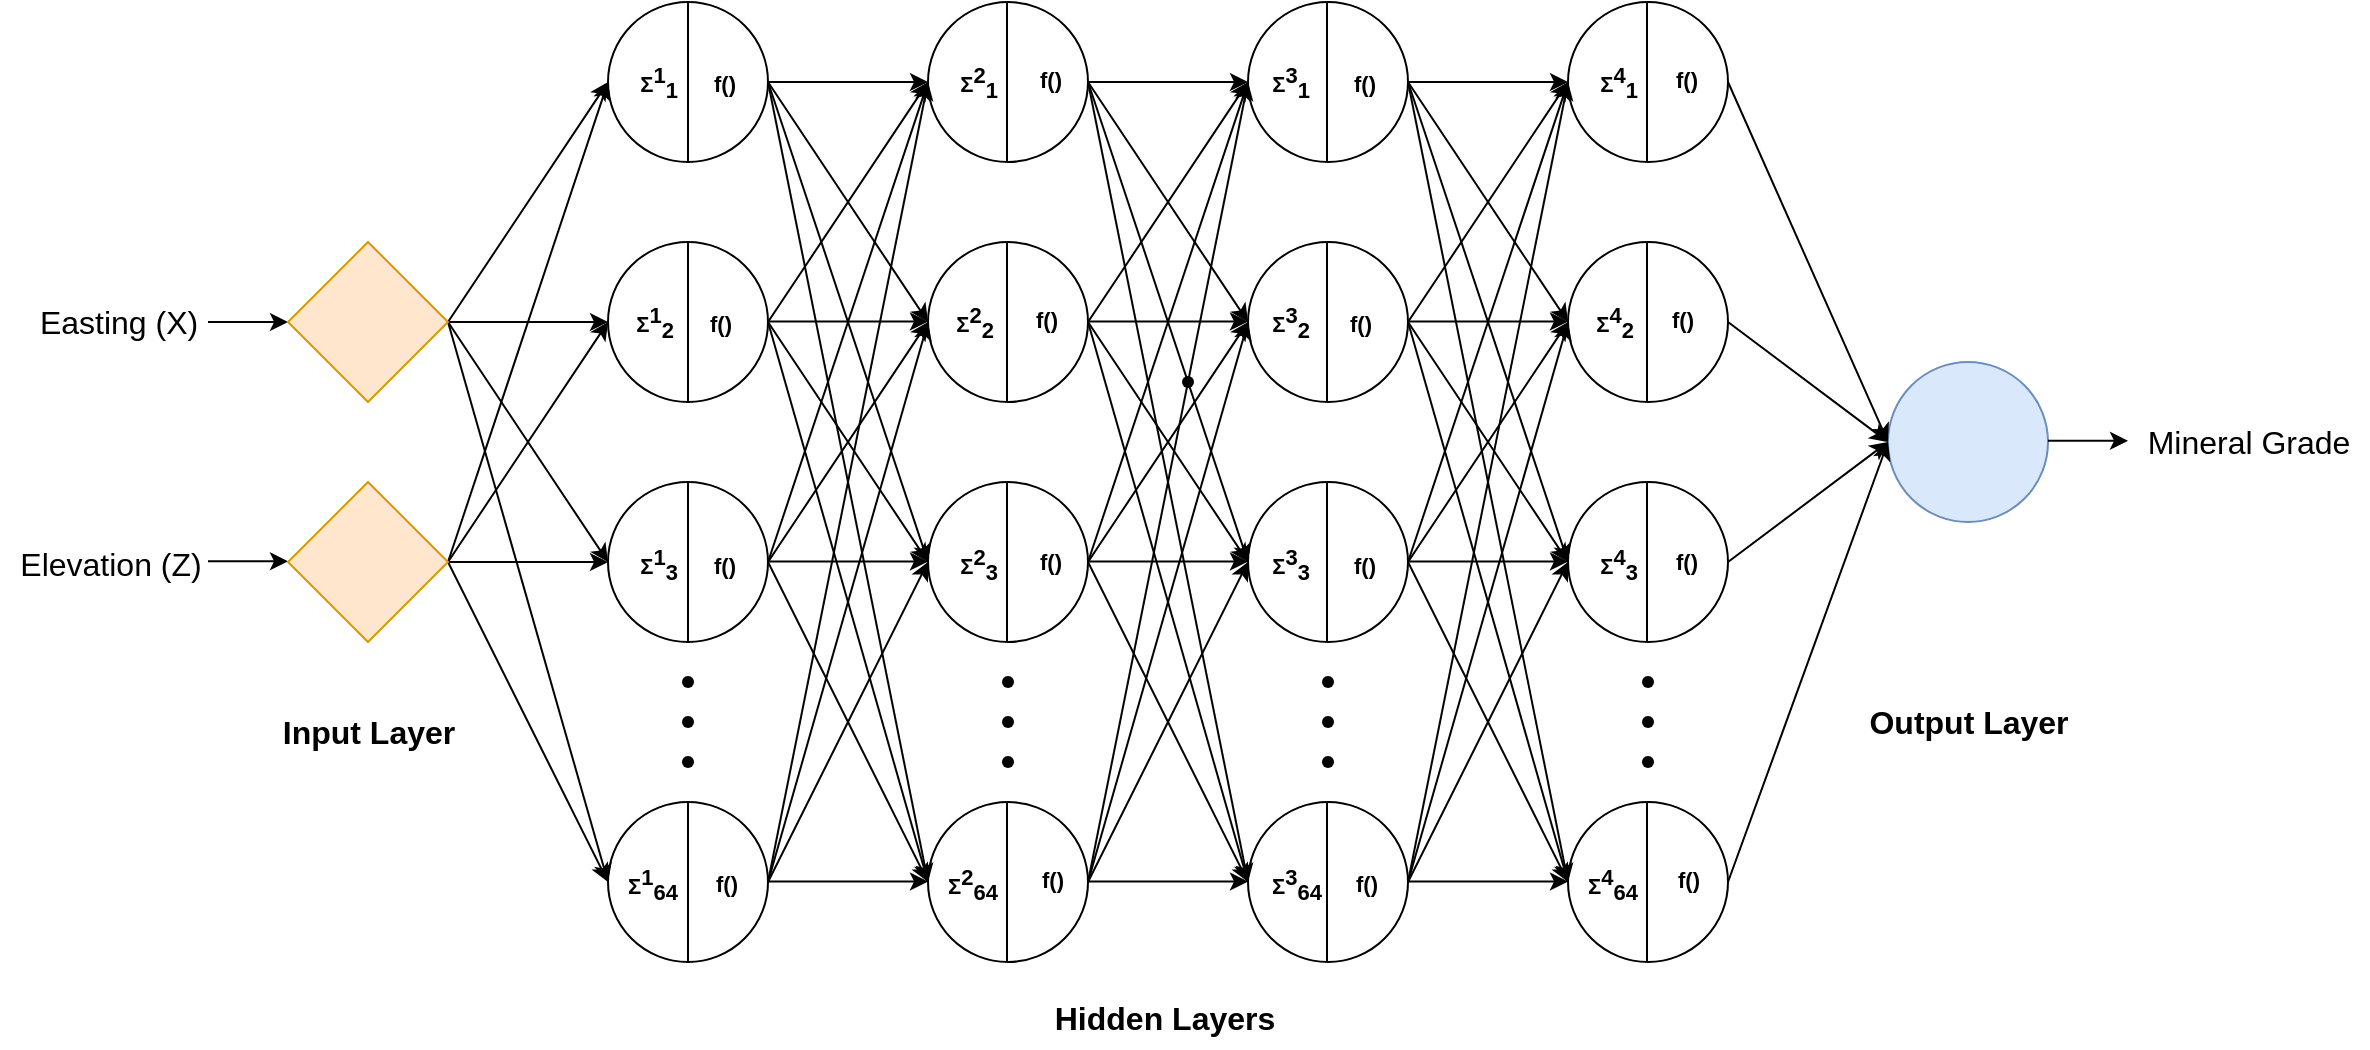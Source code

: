 <mxfile version="21.6.2" type="github">
  <diagram name="Página-1" id="CkdQ_40eLKM1FDib4vKP">
    <mxGraphModel dx="1662" dy="573" grid="0" gridSize="10" guides="1" tooltips="1" connect="1" arrows="1" fold="1" page="0" pageScale="1" pageWidth="827" pageHeight="1169" background="none" math="0" shadow="0">
      <root>
        <mxCell id="0" />
        <mxCell id="1" parent="0" />
        <mxCell id="4qIM2cVefQbF1bmY9J0a-3" value="" style="ellipse;whiteSpace=wrap;html=1;aspect=fixed;" parent="1" vertex="1">
          <mxGeometry x="280" y="120" width="80" height="80" as="geometry" />
        </mxCell>
        <mxCell id="4qIM2cVefQbF1bmY9J0a-4" value="" style="ellipse;whiteSpace=wrap;html=1;aspect=fixed;" parent="1" vertex="1">
          <mxGeometry x="280" width="80" height="80" as="geometry" />
        </mxCell>
        <mxCell id="4qIM2cVefQbF1bmY9J0a-5" value="" style="ellipse;whiteSpace=wrap;html=1;aspect=fixed;" parent="1" vertex="1">
          <mxGeometry x="280" y="240" width="80" height="80" as="geometry" />
        </mxCell>
        <mxCell id="4qIM2cVefQbF1bmY9J0a-6" value="" style="ellipse;whiteSpace=wrap;html=1;aspect=fixed;" parent="1" vertex="1">
          <mxGeometry x="280" y="400" width="80" height="80" as="geometry" />
        </mxCell>
        <mxCell id="4qIM2cVefQbF1bmY9J0a-7" value="" style="ellipse;whiteSpace=wrap;html=1;aspect=fixed;" parent="1" vertex="1">
          <mxGeometry x="440" y="120" width="80" height="80" as="geometry" />
        </mxCell>
        <mxCell id="4qIM2cVefQbF1bmY9J0a-8" value="" style="ellipse;whiteSpace=wrap;html=1;aspect=fixed;" parent="1" vertex="1">
          <mxGeometry x="440" width="80" height="80" as="geometry" />
        </mxCell>
        <mxCell id="4qIM2cVefQbF1bmY9J0a-9" value="" style="ellipse;whiteSpace=wrap;html=1;aspect=fixed;" parent="1" vertex="1">
          <mxGeometry x="440" y="240" width="80" height="80" as="geometry" />
        </mxCell>
        <mxCell id="4qIM2cVefQbF1bmY9J0a-10" value="" style="ellipse;whiteSpace=wrap;html=1;aspect=fixed;" parent="1" vertex="1">
          <mxGeometry x="440" y="400" width="80" height="80" as="geometry" />
        </mxCell>
        <mxCell id="4qIM2cVefQbF1bmY9J0a-19" value="" style="ellipse;whiteSpace=wrap;html=1;aspect=fixed;fillColor=#dae8fc;strokeColor=#6c8ebf;" parent="1" vertex="1">
          <mxGeometry x="920" y="180" width="80" height="80" as="geometry" />
        </mxCell>
        <mxCell id="4qIM2cVefQbF1bmY9J0a-20" value="" style="endArrow=classic;html=1;rounded=0;exitX=1;exitY=0.5;exitDx=0;exitDy=0;entryX=0;entryY=0.5;entryDx=0;entryDy=0;" parent="1" target="4qIM2cVefQbF1bmY9J0a-4" edge="1">
          <mxGeometry width="50" height="50" relative="1" as="geometry">
            <mxPoint x="200.0" y="160" as="sourcePoint" />
            <mxPoint x="440" y="170" as="targetPoint" />
          </mxGeometry>
        </mxCell>
        <mxCell id="4qIM2cVefQbF1bmY9J0a-21" value="" style="endArrow=classic;html=1;rounded=0;entryX=0;entryY=0.5;entryDx=0;entryDy=0;" parent="1" target="4qIM2cVefQbF1bmY9J0a-6" edge="1">
          <mxGeometry width="50" height="50" relative="1" as="geometry">
            <mxPoint x="200" y="160" as="sourcePoint" />
            <mxPoint x="290" y="50" as="targetPoint" />
          </mxGeometry>
        </mxCell>
        <mxCell id="4qIM2cVefQbF1bmY9J0a-22" value="" style="endArrow=classic;html=1;rounded=0;exitX=1;exitY=0.5;exitDx=0;exitDy=0;entryX=0;entryY=0.5;entryDx=0;entryDy=0;" parent="1" target="4qIM2cVefQbF1bmY9J0a-5" edge="1">
          <mxGeometry width="50" height="50" relative="1" as="geometry">
            <mxPoint x="200.0" y="160" as="sourcePoint" />
            <mxPoint x="300" y="60" as="targetPoint" />
          </mxGeometry>
        </mxCell>
        <mxCell id="4qIM2cVefQbF1bmY9J0a-23" value="" style="endArrow=classic;html=1;rounded=0;exitX=1;exitY=0.5;exitDx=0;exitDy=0;entryX=0;entryY=0.5;entryDx=0;entryDy=0;" parent="1" target="4qIM2cVefQbF1bmY9J0a-3" edge="1">
          <mxGeometry width="50" height="50" relative="1" as="geometry">
            <mxPoint x="200.0" y="160" as="sourcePoint" />
            <mxPoint x="310" y="70" as="targetPoint" />
          </mxGeometry>
        </mxCell>
        <mxCell id="4qIM2cVefQbF1bmY9J0a-24" value="" style="endArrow=classic;html=1;rounded=0;exitX=1;exitY=0.5;exitDx=0;exitDy=0;entryX=0;entryY=0.5;entryDx=0;entryDy=0;" parent="1" target="4qIM2cVefQbF1bmY9J0a-5" edge="1">
          <mxGeometry width="50" height="50" relative="1" as="geometry">
            <mxPoint x="200.0" y="280" as="sourcePoint" />
            <mxPoint x="290" y="50" as="targetPoint" />
          </mxGeometry>
        </mxCell>
        <mxCell id="4qIM2cVefQbF1bmY9J0a-25" value="" style="endArrow=classic;html=1;rounded=0;exitX=1;exitY=0.5;exitDx=0;exitDy=0;entryX=0;entryY=0.5;entryDx=0;entryDy=0;" parent="1" target="4qIM2cVefQbF1bmY9J0a-6" edge="1">
          <mxGeometry width="50" height="50" relative="1" as="geometry">
            <mxPoint x="200.0" y="280" as="sourcePoint" />
            <mxPoint x="300" y="60" as="targetPoint" />
          </mxGeometry>
        </mxCell>
        <mxCell id="4qIM2cVefQbF1bmY9J0a-26" value="" style="endArrow=classic;html=1;rounded=0;exitX=1;exitY=0.5;exitDx=0;exitDy=0;entryX=0;entryY=0.5;entryDx=0;entryDy=0;" parent="1" target="4qIM2cVefQbF1bmY9J0a-4" edge="1">
          <mxGeometry width="50" height="50" relative="1" as="geometry">
            <mxPoint x="200.0" y="280" as="sourcePoint" />
            <mxPoint x="310" y="70" as="targetPoint" />
          </mxGeometry>
        </mxCell>
        <mxCell id="4qIM2cVefQbF1bmY9J0a-27" value="" style="endArrow=classic;html=1;rounded=0;exitX=1;exitY=0.5;exitDx=0;exitDy=0;entryX=0;entryY=0.5;entryDx=0;entryDy=0;" parent="1" target="4qIM2cVefQbF1bmY9J0a-3" edge="1">
          <mxGeometry width="50" height="50" relative="1" as="geometry">
            <mxPoint x="200.0" y="280" as="sourcePoint" />
            <mxPoint x="320" y="80" as="targetPoint" />
          </mxGeometry>
        </mxCell>
        <mxCell id="4qIM2cVefQbF1bmY9J0a-28" value="" style="endArrow=classic;html=1;rounded=0;exitX=1;exitY=0.5;exitDx=0;exitDy=0;entryX=0;entryY=0.5;entryDx=0;entryDy=0;" parent="1" source="4qIM2cVefQbF1bmY9J0a-4" target="4qIM2cVefQbF1bmY9J0a-8" edge="1">
          <mxGeometry width="50" height="50" relative="1" as="geometry">
            <mxPoint x="360" y="160" as="sourcePoint" />
            <mxPoint x="410" y="40" as="targetPoint" />
          </mxGeometry>
        </mxCell>
        <mxCell id="4qIM2cVefQbF1bmY9J0a-31" value="" style="endArrow=classic;html=1;rounded=0;exitX=1;exitY=0.5;exitDx=0;exitDy=0;entryX=0;entryY=0.5;entryDx=0;entryDy=0;" parent="1" edge="1">
          <mxGeometry width="50" height="50" relative="1" as="geometry">
            <mxPoint x="360" y="159.76" as="sourcePoint" />
            <mxPoint x="440" y="159.76" as="targetPoint" />
          </mxGeometry>
        </mxCell>
        <mxCell id="4qIM2cVefQbF1bmY9J0a-37" value="" style="endArrow=classic;html=1;rounded=0;exitX=1;exitY=0.5;exitDx=0;exitDy=0;entryX=0;entryY=0.5;entryDx=0;entryDy=0;" parent="1" edge="1">
          <mxGeometry width="50" height="50" relative="1" as="geometry">
            <mxPoint x="360" y="279.76" as="sourcePoint" />
            <mxPoint x="440" y="279.76" as="targetPoint" />
          </mxGeometry>
        </mxCell>
        <mxCell id="4qIM2cVefQbF1bmY9J0a-40" value="" style="endArrow=classic;html=1;rounded=0;exitX=1;exitY=0.5;exitDx=0;exitDy=0;entryX=0;entryY=0.5;entryDx=0;entryDy=0;" parent="1" edge="1">
          <mxGeometry width="50" height="50" relative="1" as="geometry">
            <mxPoint x="360" y="439.76" as="sourcePoint" />
            <mxPoint x="440" y="439.76" as="targetPoint" />
          </mxGeometry>
        </mxCell>
        <mxCell id="4qIM2cVefQbF1bmY9J0a-44" value="" style="endArrow=classic;html=1;rounded=0;exitX=1;exitY=0.5;exitDx=0;exitDy=0;entryX=0;entryY=0.5;entryDx=0;entryDy=0;" parent="1" source="4qIM2cVefQbF1bmY9J0a-4" target="4qIM2cVefQbF1bmY9J0a-10" edge="1">
          <mxGeometry width="50" height="50" relative="1" as="geometry">
            <mxPoint x="370" y="50" as="sourcePoint" />
            <mxPoint x="450" y="50" as="targetPoint" />
          </mxGeometry>
        </mxCell>
        <mxCell id="4qIM2cVefQbF1bmY9J0a-45" value="" style="endArrow=classic;html=1;rounded=0;entryX=0;entryY=0.5;entryDx=0;entryDy=0;exitX=1;exitY=0.5;exitDx=0;exitDy=0;" parent="1" source="4qIM2cVefQbF1bmY9J0a-4" target="4qIM2cVefQbF1bmY9J0a-9" edge="1">
          <mxGeometry width="50" height="50" relative="1" as="geometry">
            <mxPoint x="380" y="60" as="sourcePoint" />
            <mxPoint x="460" y="60" as="targetPoint" />
          </mxGeometry>
        </mxCell>
        <mxCell id="4qIM2cVefQbF1bmY9J0a-46" value="" style="endArrow=classic;html=1;rounded=0;exitX=1;exitY=0.5;exitDx=0;exitDy=0;entryX=0;entryY=0.5;entryDx=0;entryDy=0;" parent="1" source="4qIM2cVefQbF1bmY9J0a-4" target="4qIM2cVefQbF1bmY9J0a-7" edge="1">
          <mxGeometry width="50" height="50" relative="1" as="geometry">
            <mxPoint x="390" y="70" as="sourcePoint" />
            <mxPoint x="470" y="70" as="targetPoint" />
          </mxGeometry>
        </mxCell>
        <mxCell id="4qIM2cVefQbF1bmY9J0a-47" value="" style="endArrow=classic;html=1;rounded=0;exitX=1;exitY=0.5;exitDx=0;exitDy=0;entryX=0;entryY=0.5;entryDx=0;entryDy=0;" parent="1" source="4qIM2cVefQbF1bmY9J0a-3" target="4qIM2cVefQbF1bmY9J0a-8" edge="1">
          <mxGeometry width="50" height="50" relative="1" as="geometry">
            <mxPoint x="400" y="80" as="sourcePoint" />
            <mxPoint x="480" y="80" as="targetPoint" />
          </mxGeometry>
        </mxCell>
        <mxCell id="4qIM2cVefQbF1bmY9J0a-48" value="" style="endArrow=classic;html=1;rounded=0;exitX=1;exitY=0.5;exitDx=0;exitDy=0;entryX=0;entryY=0.5;entryDx=0;entryDy=0;" parent="1" source="4qIM2cVefQbF1bmY9J0a-3" target="4qIM2cVefQbF1bmY9J0a-10" edge="1">
          <mxGeometry width="50" height="50" relative="1" as="geometry">
            <mxPoint x="410" y="90" as="sourcePoint" />
            <mxPoint x="490" y="90" as="targetPoint" />
          </mxGeometry>
        </mxCell>
        <mxCell id="4qIM2cVefQbF1bmY9J0a-49" value="" style="endArrow=classic;html=1;rounded=0;exitX=1;exitY=0.5;exitDx=0;exitDy=0;entryX=0;entryY=0.5;entryDx=0;entryDy=0;" parent="1" source="4qIM2cVefQbF1bmY9J0a-3" target="4qIM2cVefQbF1bmY9J0a-9" edge="1">
          <mxGeometry width="50" height="50" relative="1" as="geometry">
            <mxPoint x="420" y="100" as="sourcePoint" />
            <mxPoint x="500" y="100" as="targetPoint" />
          </mxGeometry>
        </mxCell>
        <mxCell id="4qIM2cVefQbF1bmY9J0a-52" value="" style="endArrow=classic;html=1;rounded=0;exitX=1;exitY=0.5;exitDx=0;exitDy=0;entryX=0;entryY=0.5;entryDx=0;entryDy=0;" parent="1" source="4qIM2cVefQbF1bmY9J0a-5" target="4qIM2cVefQbF1bmY9J0a-10" edge="1">
          <mxGeometry width="50" height="50" relative="1" as="geometry">
            <mxPoint x="380" y="390" as="sourcePoint" />
            <mxPoint x="430" y="340" as="targetPoint" />
          </mxGeometry>
        </mxCell>
        <mxCell id="4qIM2cVefQbF1bmY9J0a-54" value="" style="endArrow=classic;html=1;rounded=0;exitX=1;exitY=0.5;exitDx=0;exitDy=0;entryX=0;entryY=0.5;entryDx=0;entryDy=0;" parent="1" source="4qIM2cVefQbF1bmY9J0a-5" target="4qIM2cVefQbF1bmY9J0a-8" edge="1">
          <mxGeometry width="50" height="50" relative="1" as="geometry">
            <mxPoint x="440" y="440" as="sourcePoint" />
            <mxPoint x="490" y="390" as="targetPoint" />
          </mxGeometry>
        </mxCell>
        <mxCell id="4qIM2cVefQbF1bmY9J0a-55" value="" style="endArrow=classic;html=1;rounded=0;exitX=1;exitY=0.5;exitDx=0;exitDy=0;entryX=0;entryY=0.5;entryDx=0;entryDy=0;" parent="1" source="4qIM2cVefQbF1bmY9J0a-5" target="4qIM2cVefQbF1bmY9J0a-7" edge="1">
          <mxGeometry width="50" height="50" relative="1" as="geometry">
            <mxPoint x="450" y="450" as="sourcePoint" />
            <mxPoint x="500" y="400" as="targetPoint" />
          </mxGeometry>
        </mxCell>
        <mxCell id="4qIM2cVefQbF1bmY9J0a-56" value="" style="endArrow=classic;html=1;rounded=0;exitX=1;exitY=0.5;exitDx=0;exitDy=0;entryX=0;entryY=0.5;entryDx=0;entryDy=0;" parent="1" source="4qIM2cVefQbF1bmY9J0a-6" target="4qIM2cVefQbF1bmY9J0a-9" edge="1">
          <mxGeometry width="50" height="50" relative="1" as="geometry">
            <mxPoint x="400" y="400" as="sourcePoint" />
            <mxPoint x="450" y="350" as="targetPoint" />
          </mxGeometry>
        </mxCell>
        <mxCell id="4qIM2cVefQbF1bmY9J0a-57" value="" style="endArrow=classic;html=1;rounded=0;exitX=1;exitY=0.5;exitDx=0;exitDy=0;entryX=0;entryY=0.5;entryDx=0;entryDy=0;" parent="1" source="4qIM2cVefQbF1bmY9J0a-6" target="4qIM2cVefQbF1bmY9J0a-7" edge="1">
          <mxGeometry width="50" height="50" relative="1" as="geometry">
            <mxPoint x="400" y="400" as="sourcePoint" />
            <mxPoint x="450" y="350" as="targetPoint" />
          </mxGeometry>
        </mxCell>
        <mxCell id="4qIM2cVefQbF1bmY9J0a-58" value="" style="endArrow=classic;html=1;rounded=0;exitX=1;exitY=0.5;exitDx=0;exitDy=0;entryX=0;entryY=0.5;entryDx=0;entryDy=0;" parent="1" source="4qIM2cVefQbF1bmY9J0a-6" target="4qIM2cVefQbF1bmY9J0a-8" edge="1">
          <mxGeometry width="50" height="50" relative="1" as="geometry">
            <mxPoint x="460" y="460" as="sourcePoint" />
            <mxPoint x="510" y="410" as="targetPoint" />
          </mxGeometry>
        </mxCell>
        <mxCell id="4qIM2cVefQbF1bmY9J0a-110" value="" style="ellipse;whiteSpace=wrap;html=1;aspect=fixed;" parent="1" vertex="1">
          <mxGeometry x="600" y="120" width="80" height="80" as="geometry" />
        </mxCell>
        <mxCell id="4qIM2cVefQbF1bmY9J0a-111" value="" style="ellipse;whiteSpace=wrap;html=1;aspect=fixed;" parent="1" vertex="1">
          <mxGeometry x="600" width="80" height="80" as="geometry" />
        </mxCell>
        <mxCell id="4qIM2cVefQbF1bmY9J0a-112" value="" style="ellipse;whiteSpace=wrap;html=1;aspect=fixed;" parent="1" vertex="1">
          <mxGeometry x="600" y="240" width="80" height="80" as="geometry" />
        </mxCell>
        <mxCell id="4qIM2cVefQbF1bmY9J0a-113" value="" style="ellipse;whiteSpace=wrap;html=1;aspect=fixed;" parent="1" vertex="1">
          <mxGeometry x="600" y="400" width="80" height="80" as="geometry" />
        </mxCell>
        <mxCell id="4qIM2cVefQbF1bmY9J0a-114" value="" style="endArrow=classic;html=1;rounded=0;exitX=1;exitY=0.5;exitDx=0;exitDy=0;entryX=0;entryY=0.5;entryDx=0;entryDy=0;" parent="1" target="4qIM2cVefQbF1bmY9J0a-111" edge="1">
          <mxGeometry width="50" height="50" relative="1" as="geometry">
            <mxPoint x="520" y="40" as="sourcePoint" />
            <mxPoint x="570" y="40" as="targetPoint" />
          </mxGeometry>
        </mxCell>
        <mxCell id="4qIM2cVefQbF1bmY9J0a-115" value="" style="endArrow=classic;html=1;rounded=0;exitX=1;exitY=0.5;exitDx=0;exitDy=0;entryX=0;entryY=0.5;entryDx=0;entryDy=0;" parent="1" edge="1">
          <mxGeometry width="50" height="50" relative="1" as="geometry">
            <mxPoint x="520" y="159.76" as="sourcePoint" />
            <mxPoint x="600" y="159.76" as="targetPoint" />
          </mxGeometry>
        </mxCell>
        <mxCell id="4qIM2cVefQbF1bmY9J0a-116" value="" style="endArrow=classic;html=1;rounded=0;exitX=1;exitY=0.5;exitDx=0;exitDy=0;entryX=0;entryY=0.5;entryDx=0;entryDy=0;" parent="1" edge="1">
          <mxGeometry width="50" height="50" relative="1" as="geometry">
            <mxPoint x="520" y="279.76" as="sourcePoint" />
            <mxPoint x="600" y="279.76" as="targetPoint" />
          </mxGeometry>
        </mxCell>
        <mxCell id="4qIM2cVefQbF1bmY9J0a-117" value="" style="endArrow=classic;html=1;rounded=0;exitX=1;exitY=0.5;exitDx=0;exitDy=0;entryX=0;entryY=0.5;entryDx=0;entryDy=0;" parent="1" edge="1">
          <mxGeometry width="50" height="50" relative="1" as="geometry">
            <mxPoint x="520" y="439.76" as="sourcePoint" />
            <mxPoint x="600" y="439.76" as="targetPoint" />
          </mxGeometry>
        </mxCell>
        <mxCell id="4qIM2cVefQbF1bmY9J0a-118" value="" style="endArrow=classic;html=1;rounded=0;exitX=1;exitY=0.5;exitDx=0;exitDy=0;entryX=0;entryY=0.5;entryDx=0;entryDy=0;" parent="1" target="4qIM2cVefQbF1bmY9J0a-113" edge="1">
          <mxGeometry width="50" height="50" relative="1" as="geometry">
            <mxPoint x="520" y="40" as="sourcePoint" />
            <mxPoint x="610" y="50" as="targetPoint" />
          </mxGeometry>
        </mxCell>
        <mxCell id="4qIM2cVefQbF1bmY9J0a-119" value="" style="endArrow=classic;html=1;rounded=0;entryX=0;entryY=0.5;entryDx=0;entryDy=0;exitX=1;exitY=0.5;exitDx=0;exitDy=0;" parent="1" target="4qIM2cVefQbF1bmY9J0a-112" edge="1">
          <mxGeometry width="50" height="50" relative="1" as="geometry">
            <mxPoint x="520" y="40" as="sourcePoint" />
            <mxPoint x="620" y="60" as="targetPoint" />
          </mxGeometry>
        </mxCell>
        <mxCell id="4qIM2cVefQbF1bmY9J0a-120" value="" style="endArrow=classic;html=1;rounded=0;exitX=1;exitY=0.5;exitDx=0;exitDy=0;entryX=0;entryY=0.5;entryDx=0;entryDy=0;" parent="1" target="4qIM2cVefQbF1bmY9J0a-110" edge="1">
          <mxGeometry width="50" height="50" relative="1" as="geometry">
            <mxPoint x="520" y="40" as="sourcePoint" />
            <mxPoint x="630" y="70" as="targetPoint" />
          </mxGeometry>
        </mxCell>
        <mxCell id="4qIM2cVefQbF1bmY9J0a-121" value="" style="endArrow=classic;html=1;rounded=0;exitX=1;exitY=0.5;exitDx=0;exitDy=0;entryX=0;entryY=0.5;entryDx=0;entryDy=0;" parent="1" target="4qIM2cVefQbF1bmY9J0a-111" edge="1">
          <mxGeometry width="50" height="50" relative="1" as="geometry">
            <mxPoint x="520" y="160" as="sourcePoint" />
            <mxPoint x="640" y="80" as="targetPoint" />
          </mxGeometry>
        </mxCell>
        <mxCell id="4qIM2cVefQbF1bmY9J0a-122" value="" style="endArrow=classic;html=1;rounded=0;exitX=1;exitY=0.5;exitDx=0;exitDy=0;entryX=0;entryY=0.5;entryDx=0;entryDy=0;" parent="1" target="4qIM2cVefQbF1bmY9J0a-113" edge="1">
          <mxGeometry width="50" height="50" relative="1" as="geometry">
            <mxPoint x="520" y="160" as="sourcePoint" />
            <mxPoint x="650" y="90" as="targetPoint" />
          </mxGeometry>
        </mxCell>
        <mxCell id="4qIM2cVefQbF1bmY9J0a-123" value="" style="endArrow=classic;html=1;rounded=0;exitX=1;exitY=0.5;exitDx=0;exitDy=0;entryX=0;entryY=0.5;entryDx=0;entryDy=0;" parent="1" target="4qIM2cVefQbF1bmY9J0a-112" edge="1">
          <mxGeometry width="50" height="50" relative="1" as="geometry">
            <mxPoint x="520" y="160" as="sourcePoint" />
            <mxPoint x="660" y="100" as="targetPoint" />
          </mxGeometry>
        </mxCell>
        <mxCell id="4qIM2cVefQbF1bmY9J0a-124" value="" style="endArrow=classic;html=1;rounded=0;exitX=1;exitY=0.5;exitDx=0;exitDy=0;entryX=0;entryY=0.5;entryDx=0;entryDy=0;" parent="1" target="4qIM2cVefQbF1bmY9J0a-113" edge="1">
          <mxGeometry width="50" height="50" relative="1" as="geometry">
            <mxPoint x="520" y="280" as="sourcePoint" />
            <mxPoint x="590" y="340" as="targetPoint" />
          </mxGeometry>
        </mxCell>
        <mxCell id="4qIM2cVefQbF1bmY9J0a-125" value="" style="endArrow=classic;html=1;rounded=0;exitX=1;exitY=0.5;exitDx=0;exitDy=0;entryX=0;entryY=0.5;entryDx=0;entryDy=0;" parent="1" target="4qIM2cVefQbF1bmY9J0a-111" edge="1">
          <mxGeometry width="50" height="50" relative="1" as="geometry">
            <mxPoint x="520" y="280" as="sourcePoint" />
            <mxPoint x="650" y="390" as="targetPoint" />
          </mxGeometry>
        </mxCell>
        <mxCell id="4qIM2cVefQbF1bmY9J0a-126" value="" style="endArrow=classic;html=1;rounded=0;exitX=1;exitY=0.5;exitDx=0;exitDy=0;entryX=0;entryY=0.5;entryDx=0;entryDy=0;" parent="1" target="4qIM2cVefQbF1bmY9J0a-110" edge="1">
          <mxGeometry width="50" height="50" relative="1" as="geometry">
            <mxPoint x="520" y="280" as="sourcePoint" />
            <mxPoint x="660" y="400" as="targetPoint" />
          </mxGeometry>
        </mxCell>
        <mxCell id="4qIM2cVefQbF1bmY9J0a-127" value="" style="endArrow=classic;html=1;rounded=0;exitX=1;exitY=0.5;exitDx=0;exitDy=0;entryX=0;entryY=0.5;entryDx=0;entryDy=0;" parent="1" target="4qIM2cVefQbF1bmY9J0a-112" edge="1">
          <mxGeometry width="50" height="50" relative="1" as="geometry">
            <mxPoint x="520" y="440" as="sourcePoint" />
            <mxPoint x="610" y="350" as="targetPoint" />
          </mxGeometry>
        </mxCell>
        <mxCell id="4qIM2cVefQbF1bmY9J0a-128" value="" style="endArrow=classic;html=1;rounded=0;exitX=1;exitY=0.5;exitDx=0;exitDy=0;entryX=0;entryY=0.5;entryDx=0;entryDy=0;" parent="1" target="4qIM2cVefQbF1bmY9J0a-110" edge="1">
          <mxGeometry width="50" height="50" relative="1" as="geometry">
            <mxPoint x="520" y="440" as="sourcePoint" />
            <mxPoint x="610" y="350" as="targetPoint" />
          </mxGeometry>
        </mxCell>
        <mxCell id="4qIM2cVefQbF1bmY9J0a-129" value="" style="endArrow=classic;html=1;rounded=0;exitX=1;exitY=0.5;exitDx=0;exitDy=0;entryX=0;entryY=0.5;entryDx=0;entryDy=0;" parent="1" target="4qIM2cVefQbF1bmY9J0a-111" edge="1">
          <mxGeometry width="50" height="50" relative="1" as="geometry">
            <mxPoint x="520" y="440" as="sourcePoint" />
            <mxPoint x="670" y="410" as="targetPoint" />
          </mxGeometry>
        </mxCell>
        <mxCell id="4qIM2cVefQbF1bmY9J0a-130" value="" style="ellipse;whiteSpace=wrap;html=1;aspect=fixed;" parent="1" vertex="1">
          <mxGeometry x="760" y="120" width="80" height="80" as="geometry" />
        </mxCell>
        <mxCell id="4qIM2cVefQbF1bmY9J0a-131" value="" style="ellipse;whiteSpace=wrap;html=1;aspect=fixed;" parent="1" vertex="1">
          <mxGeometry x="760" width="80" height="80" as="geometry" />
        </mxCell>
        <mxCell id="4qIM2cVefQbF1bmY9J0a-132" value="" style="ellipse;whiteSpace=wrap;html=1;aspect=fixed;" parent="1" vertex="1">
          <mxGeometry x="760" y="240" width="80" height="80" as="geometry" />
        </mxCell>
        <mxCell id="4qIM2cVefQbF1bmY9J0a-133" value="" style="ellipse;whiteSpace=wrap;html=1;aspect=fixed;" parent="1" vertex="1">
          <mxGeometry x="760" y="400" width="80" height="80" as="geometry" />
        </mxCell>
        <mxCell id="4qIM2cVefQbF1bmY9J0a-134" value="" style="endArrow=classic;html=1;rounded=0;exitX=1;exitY=0.5;exitDx=0;exitDy=0;entryX=0;entryY=0.5;entryDx=0;entryDy=0;" parent="1" target="4qIM2cVefQbF1bmY9J0a-131" edge="1">
          <mxGeometry width="50" height="50" relative="1" as="geometry">
            <mxPoint x="680" y="40" as="sourcePoint" />
            <mxPoint x="730" y="40" as="targetPoint" />
          </mxGeometry>
        </mxCell>
        <mxCell id="4qIM2cVefQbF1bmY9J0a-135" value="" style="endArrow=classic;html=1;rounded=0;exitX=1;exitY=0.5;exitDx=0;exitDy=0;entryX=0;entryY=0.5;entryDx=0;entryDy=0;" parent="1" edge="1">
          <mxGeometry width="50" height="50" relative="1" as="geometry">
            <mxPoint x="680" y="159.76" as="sourcePoint" />
            <mxPoint x="760" y="159.76" as="targetPoint" />
          </mxGeometry>
        </mxCell>
        <mxCell id="4qIM2cVefQbF1bmY9J0a-136" value="" style="endArrow=classic;html=1;rounded=0;exitX=1;exitY=0.5;exitDx=0;exitDy=0;entryX=0;entryY=0.5;entryDx=0;entryDy=0;" parent="1" edge="1">
          <mxGeometry width="50" height="50" relative="1" as="geometry">
            <mxPoint x="680" y="279.76" as="sourcePoint" />
            <mxPoint x="760" y="279.76" as="targetPoint" />
          </mxGeometry>
        </mxCell>
        <mxCell id="4qIM2cVefQbF1bmY9J0a-137" value="" style="endArrow=classic;html=1;rounded=0;exitX=1;exitY=0.5;exitDx=0;exitDy=0;entryX=0;entryY=0.5;entryDx=0;entryDy=0;" parent="1" edge="1">
          <mxGeometry width="50" height="50" relative="1" as="geometry">
            <mxPoint x="680" y="439.76" as="sourcePoint" />
            <mxPoint x="760" y="439.76" as="targetPoint" />
          </mxGeometry>
        </mxCell>
        <mxCell id="4qIM2cVefQbF1bmY9J0a-138" value="" style="endArrow=classic;html=1;rounded=0;exitX=1;exitY=0.5;exitDx=0;exitDy=0;entryX=0;entryY=0.5;entryDx=0;entryDy=0;" parent="1" target="4qIM2cVefQbF1bmY9J0a-133" edge="1">
          <mxGeometry width="50" height="50" relative="1" as="geometry">
            <mxPoint x="680" y="40" as="sourcePoint" />
            <mxPoint x="770" y="50" as="targetPoint" />
          </mxGeometry>
        </mxCell>
        <mxCell id="4qIM2cVefQbF1bmY9J0a-139" value="" style="endArrow=classic;html=1;rounded=0;entryX=0;entryY=0.5;entryDx=0;entryDy=0;exitX=1;exitY=0.5;exitDx=0;exitDy=0;" parent="1" target="4qIM2cVefQbF1bmY9J0a-132" edge="1">
          <mxGeometry width="50" height="50" relative="1" as="geometry">
            <mxPoint x="680" y="40" as="sourcePoint" />
            <mxPoint x="780" y="60" as="targetPoint" />
          </mxGeometry>
        </mxCell>
        <mxCell id="4qIM2cVefQbF1bmY9J0a-140" value="" style="endArrow=classic;html=1;rounded=0;exitX=1;exitY=0.5;exitDx=0;exitDy=0;entryX=0;entryY=0.5;entryDx=0;entryDy=0;" parent="1" target="4qIM2cVefQbF1bmY9J0a-130" edge="1">
          <mxGeometry width="50" height="50" relative="1" as="geometry">
            <mxPoint x="680" y="40" as="sourcePoint" />
            <mxPoint x="790" y="70" as="targetPoint" />
          </mxGeometry>
        </mxCell>
        <mxCell id="4qIM2cVefQbF1bmY9J0a-141" value="" style="endArrow=classic;html=1;rounded=0;exitX=1;exitY=0.5;exitDx=0;exitDy=0;entryX=0;entryY=0.5;entryDx=0;entryDy=0;" parent="1" target="4qIM2cVefQbF1bmY9J0a-131" edge="1">
          <mxGeometry width="50" height="50" relative="1" as="geometry">
            <mxPoint x="680" y="160" as="sourcePoint" />
            <mxPoint x="800" y="80" as="targetPoint" />
          </mxGeometry>
        </mxCell>
        <mxCell id="4qIM2cVefQbF1bmY9J0a-142" value="" style="endArrow=classic;html=1;rounded=0;exitX=1;exitY=0.5;exitDx=0;exitDy=0;entryX=0;entryY=0.5;entryDx=0;entryDy=0;" parent="1" target="4qIM2cVefQbF1bmY9J0a-133" edge="1">
          <mxGeometry width="50" height="50" relative="1" as="geometry">
            <mxPoint x="680" y="160" as="sourcePoint" />
            <mxPoint x="810" y="90" as="targetPoint" />
          </mxGeometry>
        </mxCell>
        <mxCell id="4qIM2cVefQbF1bmY9J0a-143" value="" style="endArrow=classic;html=1;rounded=0;exitX=1;exitY=0.5;exitDx=0;exitDy=0;entryX=0;entryY=0.5;entryDx=0;entryDy=0;" parent="1" target="4qIM2cVefQbF1bmY9J0a-132" edge="1">
          <mxGeometry width="50" height="50" relative="1" as="geometry">
            <mxPoint x="680" y="160" as="sourcePoint" />
            <mxPoint x="820" y="100" as="targetPoint" />
          </mxGeometry>
        </mxCell>
        <mxCell id="4qIM2cVefQbF1bmY9J0a-144" value="" style="endArrow=classic;html=1;rounded=0;exitX=1;exitY=0.5;exitDx=0;exitDy=0;entryX=0;entryY=0.5;entryDx=0;entryDy=0;" parent="1" target="4qIM2cVefQbF1bmY9J0a-133" edge="1">
          <mxGeometry width="50" height="50" relative="1" as="geometry">
            <mxPoint x="680" y="280" as="sourcePoint" />
            <mxPoint x="750" y="340" as="targetPoint" />
          </mxGeometry>
        </mxCell>
        <mxCell id="4qIM2cVefQbF1bmY9J0a-145" value="" style="endArrow=classic;html=1;rounded=0;exitX=1;exitY=0.5;exitDx=0;exitDy=0;entryX=0;entryY=0.5;entryDx=0;entryDy=0;" parent="1" target="4qIM2cVefQbF1bmY9J0a-131" edge="1">
          <mxGeometry width="50" height="50" relative="1" as="geometry">
            <mxPoint x="680" y="280" as="sourcePoint" />
            <mxPoint x="810" y="390" as="targetPoint" />
          </mxGeometry>
        </mxCell>
        <mxCell id="4qIM2cVefQbF1bmY9J0a-146" value="" style="endArrow=classic;html=1;rounded=0;exitX=1;exitY=0.5;exitDx=0;exitDy=0;entryX=0;entryY=0.5;entryDx=0;entryDy=0;" parent="1" target="4qIM2cVefQbF1bmY9J0a-130" edge="1">
          <mxGeometry width="50" height="50" relative="1" as="geometry">
            <mxPoint x="680" y="280" as="sourcePoint" />
            <mxPoint x="820" y="400" as="targetPoint" />
          </mxGeometry>
        </mxCell>
        <mxCell id="4qIM2cVefQbF1bmY9J0a-147" value="" style="endArrow=classic;html=1;rounded=0;exitX=1;exitY=0.5;exitDx=0;exitDy=0;entryX=0;entryY=0.5;entryDx=0;entryDy=0;" parent="1" target="4qIM2cVefQbF1bmY9J0a-132" edge="1">
          <mxGeometry width="50" height="50" relative="1" as="geometry">
            <mxPoint x="680" y="440" as="sourcePoint" />
            <mxPoint x="770" y="350" as="targetPoint" />
          </mxGeometry>
        </mxCell>
        <mxCell id="4qIM2cVefQbF1bmY9J0a-148" value="" style="endArrow=classic;html=1;rounded=0;exitX=1;exitY=0.5;exitDx=0;exitDy=0;entryX=0;entryY=0.5;entryDx=0;entryDy=0;" parent="1" target="4qIM2cVefQbF1bmY9J0a-130" edge="1">
          <mxGeometry width="50" height="50" relative="1" as="geometry">
            <mxPoint x="680" y="440" as="sourcePoint" />
            <mxPoint x="770" y="350" as="targetPoint" />
          </mxGeometry>
        </mxCell>
        <mxCell id="4qIM2cVefQbF1bmY9J0a-149" value="" style="endArrow=classic;html=1;rounded=0;exitX=1;exitY=0.5;exitDx=0;exitDy=0;entryX=0;entryY=0.5;entryDx=0;entryDy=0;" parent="1" target="4qIM2cVefQbF1bmY9J0a-131" edge="1">
          <mxGeometry width="50" height="50" relative="1" as="geometry">
            <mxPoint x="680" y="440" as="sourcePoint" />
            <mxPoint x="830" y="410" as="targetPoint" />
          </mxGeometry>
        </mxCell>
        <mxCell id="4qIM2cVefQbF1bmY9J0a-150" value="" style="endArrow=classic;html=1;rounded=0;exitX=1;exitY=0.5;exitDx=0;exitDy=0;entryX=0;entryY=0.5;entryDx=0;entryDy=0;" parent="1" source="4qIM2cVefQbF1bmY9J0a-133" target="4qIM2cVefQbF1bmY9J0a-19" edge="1">
          <mxGeometry width="50" height="50" relative="1" as="geometry">
            <mxPoint x="590" y="240" as="sourcePoint" />
            <mxPoint x="640" y="190" as="targetPoint" />
          </mxGeometry>
        </mxCell>
        <mxCell id="4qIM2cVefQbF1bmY9J0a-151" value="" style="endArrow=classic;html=1;rounded=0;exitX=1;exitY=0.5;exitDx=0;exitDy=0;entryX=0;entryY=0.5;entryDx=0;entryDy=0;" parent="1" source="4qIM2cVefQbF1bmY9J0a-131" target="4qIM2cVefQbF1bmY9J0a-19" edge="1">
          <mxGeometry width="50" height="50" relative="1" as="geometry">
            <mxPoint x="850" y="450" as="sourcePoint" />
            <mxPoint x="930" y="230" as="targetPoint" />
          </mxGeometry>
        </mxCell>
        <mxCell id="4qIM2cVefQbF1bmY9J0a-152" value="" style="endArrow=classic;html=1;rounded=0;exitX=1;exitY=0.5;exitDx=0;exitDy=0;entryX=0;entryY=0.5;entryDx=0;entryDy=0;" parent="1" source="4qIM2cVefQbF1bmY9J0a-130" target="4qIM2cVefQbF1bmY9J0a-19" edge="1">
          <mxGeometry width="50" height="50" relative="1" as="geometry">
            <mxPoint x="860" y="460" as="sourcePoint" />
            <mxPoint x="940" y="240" as="targetPoint" />
          </mxGeometry>
        </mxCell>
        <mxCell id="4qIM2cVefQbF1bmY9J0a-153" value="" style="endArrow=classic;html=1;rounded=0;exitX=1;exitY=0.5;exitDx=0;exitDy=0;entryX=0;entryY=0.5;entryDx=0;entryDy=0;" parent="1" source="4qIM2cVefQbF1bmY9J0a-132" target="4qIM2cVefQbF1bmY9J0a-19" edge="1">
          <mxGeometry width="50" height="50" relative="1" as="geometry">
            <mxPoint x="870" y="470" as="sourcePoint" />
            <mxPoint x="950" y="250" as="targetPoint" />
          </mxGeometry>
        </mxCell>
        <mxCell id="4qIM2cVefQbF1bmY9J0a-154" value="" style="shape=waypoint;sketch=0;fillStyle=solid;size=6;pointerEvents=1;points=[];fillColor=none;resizable=0;rotatable=0;perimeter=centerPerimeter;snapToPoint=1;" parent="1" vertex="1">
          <mxGeometry x="560" y="180" width="20" height="20" as="geometry" />
        </mxCell>
        <mxCell id="4qIM2cVefQbF1bmY9J0a-155" value="" style="shape=waypoint;sketch=0;fillStyle=solid;size=6;pointerEvents=1;points=[];fillColor=none;resizable=0;rotatable=0;perimeter=centerPerimeter;snapToPoint=1;" parent="1" vertex="1">
          <mxGeometry x="310" y="330" width="20" height="20" as="geometry" />
        </mxCell>
        <mxCell id="4qIM2cVefQbF1bmY9J0a-156" value="" style="shape=waypoint;sketch=0;fillStyle=solid;size=6;pointerEvents=1;points=[];fillColor=none;resizable=0;rotatable=0;perimeter=centerPerimeter;snapToPoint=1;" parent="1" vertex="1">
          <mxGeometry x="310" y="350" width="20" height="20" as="geometry" />
        </mxCell>
        <mxCell id="4qIM2cVefQbF1bmY9J0a-157" value="" style="shape=waypoint;sketch=0;fillStyle=solid;size=6;pointerEvents=1;points=[];fillColor=none;resizable=0;rotatable=0;perimeter=centerPerimeter;snapToPoint=1;" parent="1" vertex="1">
          <mxGeometry x="310" y="370" width="20" height="20" as="geometry" />
        </mxCell>
        <mxCell id="4qIM2cVefQbF1bmY9J0a-158" value="" style="shape=waypoint;sketch=0;fillStyle=solid;size=6;pointerEvents=1;points=[];fillColor=none;resizable=0;rotatable=0;perimeter=centerPerimeter;snapToPoint=1;" parent="1" vertex="1">
          <mxGeometry x="470" y="330" width="20" height="20" as="geometry" />
        </mxCell>
        <mxCell id="4qIM2cVefQbF1bmY9J0a-159" value="" style="shape=waypoint;sketch=0;fillStyle=solid;size=6;pointerEvents=1;points=[];fillColor=none;resizable=0;rotatable=0;perimeter=centerPerimeter;snapToPoint=1;" parent="1" vertex="1">
          <mxGeometry x="470" y="350" width="20" height="20" as="geometry" />
        </mxCell>
        <mxCell id="4qIM2cVefQbF1bmY9J0a-160" value="" style="shape=waypoint;sketch=0;fillStyle=solid;size=6;pointerEvents=1;points=[];fillColor=none;resizable=0;rotatable=0;perimeter=centerPerimeter;snapToPoint=1;" parent="1" vertex="1">
          <mxGeometry x="470" y="370" width="20" height="20" as="geometry" />
        </mxCell>
        <mxCell id="4qIM2cVefQbF1bmY9J0a-161" value="" style="shape=waypoint;sketch=0;fillStyle=solid;size=6;pointerEvents=1;points=[];fillColor=none;resizable=0;rotatable=0;perimeter=centerPerimeter;snapToPoint=1;" parent="1" vertex="1">
          <mxGeometry x="630" y="330" width="20" height="20" as="geometry" />
        </mxCell>
        <mxCell id="4qIM2cVefQbF1bmY9J0a-162" value="" style="shape=waypoint;sketch=0;fillStyle=solid;size=6;pointerEvents=1;points=[];fillColor=none;resizable=0;rotatable=0;perimeter=centerPerimeter;snapToPoint=1;" parent="1" vertex="1">
          <mxGeometry x="630" y="350" width="20" height="20" as="geometry" />
        </mxCell>
        <mxCell id="4qIM2cVefQbF1bmY9J0a-163" value="" style="shape=waypoint;sketch=0;fillStyle=solid;size=6;pointerEvents=1;points=[];fillColor=none;resizable=0;rotatable=0;perimeter=centerPerimeter;snapToPoint=1;" parent="1" vertex="1">
          <mxGeometry x="630" y="370" width="20" height="20" as="geometry" />
        </mxCell>
        <mxCell id="4qIM2cVefQbF1bmY9J0a-164" value="" style="shape=waypoint;sketch=0;fillStyle=solid;size=6;pointerEvents=1;points=[];fillColor=none;resizable=0;rotatable=0;perimeter=centerPerimeter;snapToPoint=1;" parent="1" vertex="1">
          <mxGeometry x="790" y="330" width="20" height="20" as="geometry" />
        </mxCell>
        <mxCell id="4qIM2cVefQbF1bmY9J0a-165" value="" style="shape=waypoint;sketch=0;fillStyle=solid;size=6;pointerEvents=1;points=[];fillColor=none;resizable=0;rotatable=0;perimeter=centerPerimeter;snapToPoint=1;" parent="1" vertex="1">
          <mxGeometry x="790" y="350" width="20" height="20" as="geometry" />
        </mxCell>
        <mxCell id="4qIM2cVefQbF1bmY9J0a-166" value="" style="shape=waypoint;sketch=0;fillStyle=solid;size=6;pointerEvents=1;points=[];fillColor=none;resizable=0;rotatable=0;perimeter=centerPerimeter;snapToPoint=1;" parent="1" vertex="1">
          <mxGeometry x="790" y="370" width="20" height="20" as="geometry" />
        </mxCell>
        <mxCell id="4qIM2cVefQbF1bmY9J0a-167" value="" style="endArrow=classic;html=1;rounded=0;entryX=0;entryY=0.5;entryDx=0;entryDy=0;" parent="1" edge="1">
          <mxGeometry width="50" height="50" relative="1" as="geometry">
            <mxPoint x="80" y="160" as="sourcePoint" />
            <mxPoint x="120.0" y="160" as="targetPoint" />
          </mxGeometry>
        </mxCell>
        <mxCell id="4qIM2cVefQbF1bmY9J0a-168" value="" style="endArrow=classic;html=1;rounded=0;entryX=0;entryY=0.5;entryDx=0;entryDy=0;" parent="1" edge="1">
          <mxGeometry width="50" height="50" relative="1" as="geometry">
            <mxPoint x="80" y="279.64" as="sourcePoint" />
            <mxPoint x="120" y="279.64" as="targetPoint" />
          </mxGeometry>
        </mxCell>
        <mxCell id="4qIM2cVefQbF1bmY9J0a-169" value="" style="endArrow=classic;html=1;rounded=0;entryX=0;entryY=0.5;entryDx=0;entryDy=0;" parent="1" edge="1">
          <mxGeometry width="50" height="50" relative="1" as="geometry">
            <mxPoint x="1000" y="219.38" as="sourcePoint" />
            <mxPoint x="1040" y="219.38" as="targetPoint" />
          </mxGeometry>
        </mxCell>
        <mxCell id="4qIM2cVefQbF1bmY9J0a-170" value="Input Layer" style="text;html=1;align=center;verticalAlign=middle;resizable=0;points=[];autosize=1;strokeColor=none;fillColor=none;fontSize=16;fontStyle=1" parent="1" vertex="1">
          <mxGeometry x="105" y="350" width="110" height="30" as="geometry" />
        </mxCell>
        <mxCell id="4qIM2cVefQbF1bmY9J0a-171" value="Hidden Layers" style="text;html=1;align=center;verticalAlign=middle;resizable=0;points=[];autosize=1;strokeColor=none;fillColor=none;fontSize=16;fontStyle=1" parent="1" vertex="1">
          <mxGeometry x="493" y="493" width="130" height="30" as="geometry" />
        </mxCell>
        <mxCell id="4qIM2cVefQbF1bmY9J0a-172" value="Output Layer" style="text;html=1;align=center;verticalAlign=middle;resizable=0;points=[];autosize=1;strokeColor=none;fillColor=none;fontSize=16;fontStyle=1" parent="1" vertex="1">
          <mxGeometry x="900" y="345" width="120" height="30" as="geometry" />
        </mxCell>
        <mxCell id="4qIM2cVefQbF1bmY9J0a-173" value="Easting (X)" style="text;html=1;align=center;verticalAlign=middle;resizable=0;points=[];autosize=1;strokeColor=none;fillColor=none;fontSize=16;" parent="1" vertex="1">
          <mxGeometry x="-15" y="145" width="100" height="30" as="geometry" />
        </mxCell>
        <mxCell id="4qIM2cVefQbF1bmY9J0a-174" value="Elevation (Z)" style="text;html=1;align=center;verticalAlign=middle;resizable=0;points=[];autosize=1;strokeColor=none;fillColor=none;fontSize=16;" parent="1" vertex="1">
          <mxGeometry x="-24" y="265" width="109" height="31" as="geometry" />
        </mxCell>
        <mxCell id="4qIM2cVefQbF1bmY9J0a-175" value="Mineral Grade" style="text;html=1;align=center;verticalAlign=middle;resizable=0;points=[];autosize=1;strokeColor=none;fillColor=none;fontSize=16;" parent="1" vertex="1">
          <mxGeometry x="1040" y="205" width="120" height="30" as="geometry" />
        </mxCell>
        <mxCell id="4qIM2cVefQbF1bmY9J0a-177" value="" style="rhombus;whiteSpace=wrap;html=1;fillColor=#ffe6cc;strokeColor=#d79b00;" parent="1" vertex="1">
          <mxGeometry x="120" y="120" width="80" height="80" as="geometry" />
        </mxCell>
        <mxCell id="4qIM2cVefQbF1bmY9J0a-178" value="" style="rhombus;whiteSpace=wrap;html=1;fillColor=#ffe6cc;strokeColor=#d79b00;" parent="1" vertex="1">
          <mxGeometry x="120" y="240" width="80" height="80" as="geometry" />
        </mxCell>
        <mxCell id="RCf1zZOmux3i1M2k7Inm-12" value="" style="endArrow=none;html=1;rounded=0;entryX=0.5;entryY=0;entryDx=0;entryDy=0;exitX=0.5;exitY=1;exitDx=0;exitDy=0;" edge="1" parent="1" source="4qIM2cVefQbF1bmY9J0a-4" target="4qIM2cVefQbF1bmY9J0a-4">
          <mxGeometry width="50" height="50" relative="1" as="geometry">
            <mxPoint x="536" y="338" as="sourcePoint" />
            <mxPoint x="586" y="288" as="targetPoint" />
          </mxGeometry>
        </mxCell>
        <mxCell id="RCf1zZOmux3i1M2k7Inm-13" value="" style="endArrow=none;html=1;rounded=0;exitX=0.5;exitY=1;exitDx=0;exitDy=0;entryX=0.5;entryY=0;entryDx=0;entryDy=0;" edge="1" parent="1" source="4qIM2cVefQbF1bmY9J0a-3" target="4qIM2cVefQbF1bmY9J0a-3">
          <mxGeometry width="50" height="50" relative="1" as="geometry">
            <mxPoint x="317" y="200" as="sourcePoint" />
            <mxPoint x="323" y="140" as="targetPoint" />
          </mxGeometry>
        </mxCell>
        <mxCell id="RCf1zZOmux3i1M2k7Inm-15" value="" style="endArrow=none;html=1;rounded=0;exitX=0.5;exitY=1;exitDx=0;exitDy=0;entryX=0.5;entryY=0;entryDx=0;entryDy=0;" edge="1" parent="1" source="4qIM2cVefQbF1bmY9J0a-5" target="4qIM2cVefQbF1bmY9J0a-5">
          <mxGeometry width="50" height="50" relative="1" as="geometry">
            <mxPoint x="330" y="210" as="sourcePoint" />
            <mxPoint x="330" y="130" as="targetPoint" />
          </mxGeometry>
        </mxCell>
        <mxCell id="RCf1zZOmux3i1M2k7Inm-16" value="" style="endArrow=none;html=1;rounded=0;exitX=0.5;exitY=1;exitDx=0;exitDy=0;entryX=0.5;entryY=0;entryDx=0;entryDy=0;" edge="1" parent="1" source="4qIM2cVefQbF1bmY9J0a-6" target="4qIM2cVefQbF1bmY9J0a-6">
          <mxGeometry width="50" height="50" relative="1" as="geometry">
            <mxPoint x="340" y="220" as="sourcePoint" />
            <mxPoint x="340" y="140" as="targetPoint" />
          </mxGeometry>
        </mxCell>
        <mxCell id="RCf1zZOmux3i1M2k7Inm-17" value="" style="endArrow=none;html=1;rounded=0;entryX=0.5;entryY=0;entryDx=0;entryDy=0;exitX=0.5;exitY=1;exitDx=0;exitDy=0;" edge="1" parent="1">
          <mxGeometry width="50" height="50" relative="1" as="geometry">
            <mxPoint x="479.5" y="80" as="sourcePoint" />
            <mxPoint x="479.5" as="targetPoint" />
          </mxGeometry>
        </mxCell>
        <mxCell id="RCf1zZOmux3i1M2k7Inm-18" value="" style="endArrow=none;html=1;rounded=0;exitX=0.5;exitY=1;exitDx=0;exitDy=0;entryX=0.5;entryY=0;entryDx=0;entryDy=0;" edge="1" parent="1">
          <mxGeometry width="50" height="50" relative="1" as="geometry">
            <mxPoint x="479.5" y="200" as="sourcePoint" />
            <mxPoint x="479.5" y="120" as="targetPoint" />
          </mxGeometry>
        </mxCell>
        <mxCell id="RCf1zZOmux3i1M2k7Inm-19" value="" style="endArrow=none;html=1;rounded=0;exitX=0.5;exitY=1;exitDx=0;exitDy=0;entryX=0.5;entryY=0;entryDx=0;entryDy=0;" edge="1" parent="1">
          <mxGeometry width="50" height="50" relative="1" as="geometry">
            <mxPoint x="479.5" y="320" as="sourcePoint" />
            <mxPoint x="479.5" y="240" as="targetPoint" />
          </mxGeometry>
        </mxCell>
        <mxCell id="RCf1zZOmux3i1M2k7Inm-20" value="" style="endArrow=none;html=1;rounded=0;exitX=0.5;exitY=1;exitDx=0;exitDy=0;entryX=0.5;entryY=0;entryDx=0;entryDy=0;" edge="1" parent="1">
          <mxGeometry width="50" height="50" relative="1" as="geometry">
            <mxPoint x="479.5" y="480" as="sourcePoint" />
            <mxPoint x="479.5" y="400" as="targetPoint" />
          </mxGeometry>
        </mxCell>
        <mxCell id="RCf1zZOmux3i1M2k7Inm-21" value="" style="endArrow=none;html=1;rounded=0;entryX=0.5;entryY=0;entryDx=0;entryDy=0;exitX=0.5;exitY=1;exitDx=0;exitDy=0;" edge="1" parent="1">
          <mxGeometry width="50" height="50" relative="1" as="geometry">
            <mxPoint x="639.5" y="80" as="sourcePoint" />
            <mxPoint x="639.5" as="targetPoint" />
          </mxGeometry>
        </mxCell>
        <mxCell id="RCf1zZOmux3i1M2k7Inm-22" value="" style="endArrow=none;html=1;rounded=0;exitX=0.5;exitY=1;exitDx=0;exitDy=0;entryX=0.5;entryY=0;entryDx=0;entryDy=0;" edge="1" parent="1">
          <mxGeometry width="50" height="50" relative="1" as="geometry">
            <mxPoint x="639.5" y="200" as="sourcePoint" />
            <mxPoint x="639.5" y="120" as="targetPoint" />
          </mxGeometry>
        </mxCell>
        <mxCell id="RCf1zZOmux3i1M2k7Inm-23" value="" style="endArrow=none;html=1;rounded=0;exitX=0.5;exitY=1;exitDx=0;exitDy=0;entryX=0.5;entryY=0;entryDx=0;entryDy=0;" edge="1" parent="1">
          <mxGeometry width="50" height="50" relative="1" as="geometry">
            <mxPoint x="639.5" y="320" as="sourcePoint" />
            <mxPoint x="639.5" y="240" as="targetPoint" />
          </mxGeometry>
        </mxCell>
        <mxCell id="RCf1zZOmux3i1M2k7Inm-24" value="" style="endArrow=none;html=1;rounded=0;exitX=0.5;exitY=1;exitDx=0;exitDy=0;entryX=0.5;entryY=0;entryDx=0;entryDy=0;" edge="1" parent="1">
          <mxGeometry width="50" height="50" relative="1" as="geometry">
            <mxPoint x="639.5" y="480" as="sourcePoint" />
            <mxPoint x="639.5" y="400" as="targetPoint" />
          </mxGeometry>
        </mxCell>
        <mxCell id="RCf1zZOmux3i1M2k7Inm-25" value="" style="endArrow=none;html=1;rounded=0;entryX=0.5;entryY=0;entryDx=0;entryDy=0;exitX=0.5;exitY=1;exitDx=0;exitDy=0;" edge="1" parent="1">
          <mxGeometry width="50" height="50" relative="1" as="geometry">
            <mxPoint x="799.5" y="80" as="sourcePoint" />
            <mxPoint x="799.5" as="targetPoint" />
          </mxGeometry>
        </mxCell>
        <mxCell id="RCf1zZOmux3i1M2k7Inm-26" value="" style="endArrow=none;html=1;rounded=0;exitX=0.5;exitY=1;exitDx=0;exitDy=0;entryX=0.5;entryY=0;entryDx=0;entryDy=0;" edge="1" parent="1">
          <mxGeometry width="50" height="50" relative="1" as="geometry">
            <mxPoint x="799.5" y="200" as="sourcePoint" />
            <mxPoint x="799.5" y="120" as="targetPoint" />
          </mxGeometry>
        </mxCell>
        <mxCell id="RCf1zZOmux3i1M2k7Inm-27" value="" style="endArrow=none;html=1;rounded=0;exitX=0.5;exitY=1;exitDx=0;exitDy=0;entryX=0.5;entryY=0;entryDx=0;entryDy=0;" edge="1" parent="1">
          <mxGeometry width="50" height="50" relative="1" as="geometry">
            <mxPoint x="799.5" y="320" as="sourcePoint" />
            <mxPoint x="799.5" y="240" as="targetPoint" />
          </mxGeometry>
        </mxCell>
        <mxCell id="RCf1zZOmux3i1M2k7Inm-28" value="" style="endArrow=none;html=1;rounded=0;exitX=0.5;exitY=1;exitDx=0;exitDy=0;entryX=0.5;entryY=0;entryDx=0;entryDy=0;" edge="1" parent="1">
          <mxGeometry width="50" height="50" relative="1" as="geometry">
            <mxPoint x="799.5" y="480" as="sourcePoint" />
            <mxPoint x="799.5" y="400" as="targetPoint" />
          </mxGeometry>
        </mxCell>
        <mxCell id="RCf1zZOmux3i1M2k7Inm-29" value="&lt;font style=&quot;font-size: 11px;&quot;&gt;&lt;b style=&quot;font-size: 11px;&quot;&gt;&lt;span style=&quot;font-size: 11px;&quot;&gt;Σ&lt;sup style=&quot;font-size: 11px;&quot;&gt;1&lt;/sup&gt;&lt;/span&gt;&lt;span style=&quot;font-size: 11px;&quot;&gt;&lt;sub style=&quot;font-size: 11px;&quot;&gt;1&lt;/sub&gt;&lt;/span&gt;&lt;/b&gt;&lt;/font&gt;" style="text;html=1;align=center;verticalAlign=middle;resizable=0;points=[];autosize=1;strokeColor=none;fillColor=none;fontSize=11;" vertex="1" parent="1">
          <mxGeometry x="286" y="23.5" width="37" height="33" as="geometry" />
        </mxCell>
        <mxCell id="RCf1zZOmux3i1M2k7Inm-30" value="&lt;font style=&quot;font-size: 11px;&quot;&gt;&lt;b style=&quot;font-size: 11px;&quot;&gt;&lt;span style=&quot;font-size: 11px;&quot;&gt;Σ&lt;sup style=&quot;font-size: 11px;&quot;&gt;1&lt;/sup&gt;&lt;/span&gt;&lt;span style=&quot;font-size: 11px;&quot;&gt;&lt;sub style=&quot;font-size: 11px;&quot;&gt;2&lt;/sub&gt;&lt;/span&gt;&lt;/b&gt;&lt;/font&gt;" style="text;html=1;align=center;verticalAlign=middle;resizable=0;points=[];autosize=1;strokeColor=none;fillColor=none;fontSize=11;" vertex="1" parent="1">
          <mxGeometry x="284" y="143.5" width="37" height="33" as="geometry" />
        </mxCell>
        <mxCell id="RCf1zZOmux3i1M2k7Inm-31" value="&lt;font style=&quot;font-size: 11px;&quot;&gt;&lt;b style=&quot;font-size: 11px;&quot;&gt;&lt;span style=&quot;font-size: 11px;&quot;&gt;Σ&lt;sup style=&quot;font-size: 11px;&quot;&gt;1&lt;/sup&gt;&lt;/span&gt;&lt;span style=&quot;font-size: 11px;&quot;&gt;&lt;sub style=&quot;font-size: 11px;&quot;&gt;3&lt;/sub&gt;&lt;/span&gt;&lt;/b&gt;&lt;/font&gt;" style="text;html=1;align=center;verticalAlign=middle;resizable=0;points=[];autosize=1;strokeColor=none;fillColor=none;fontSize=11;" vertex="1" parent="1">
          <mxGeometry x="286" y="264" width="37" height="33" as="geometry" />
        </mxCell>
        <mxCell id="RCf1zZOmux3i1M2k7Inm-32" value="&lt;font style=&quot;font-size: 11px;&quot;&gt;&lt;b style=&quot;font-size: 11px;&quot;&gt;&lt;span style=&quot;font-size: 11px;&quot;&gt;Σ&lt;sup style=&quot;font-size: 11px;&quot;&gt;1&lt;/sup&gt;&lt;/span&gt;&lt;sub style=&quot;font-size: 11px;&quot;&gt;&lt;font style=&quot;font-size: 11px;&quot;&gt;64&lt;/font&gt;&lt;/sub&gt;&lt;/b&gt;&lt;/font&gt;" style="text;html=1;align=center;verticalAlign=middle;resizable=0;points=[];autosize=1;strokeColor=none;fillColor=none;fontSize=11;" vertex="1" parent="1">
          <mxGeometry x="280" y="424.5" width="43" height="33" as="geometry" />
        </mxCell>
        <mxCell id="RCf1zZOmux3i1M2k7Inm-33" value="&lt;font style=&quot;font-size: 11px;&quot;&gt;&lt;b style=&quot;font-size: 11px;&quot;&gt;&lt;span style=&quot;font-size: 11px;&quot;&gt;Σ&lt;sup style=&quot;font-size: 11px;&quot;&gt;2&lt;/sup&gt;&lt;/span&gt;&lt;span style=&quot;font-size: 11px;&quot;&gt;&lt;sub style=&quot;font-size: 11px;&quot;&gt;1&lt;/sub&gt;&lt;/span&gt;&lt;/b&gt;&lt;/font&gt;" style="text;html=1;align=center;verticalAlign=middle;resizable=0;points=[];autosize=1;strokeColor=none;fillColor=none;fontSize=11;" vertex="1" parent="1">
          <mxGeometry x="446" y="23.5" width="37" height="33" as="geometry" />
        </mxCell>
        <mxCell id="RCf1zZOmux3i1M2k7Inm-34" value="&lt;font style=&quot;font-size: 11px;&quot;&gt;&lt;b style=&quot;font-size: 11px;&quot;&gt;&lt;span style=&quot;font-size: 11px;&quot;&gt;Σ&lt;sup style=&quot;font-size: 11px;&quot;&gt;2&lt;/sup&gt;&lt;/span&gt;&lt;span style=&quot;font-size: 11px;&quot;&gt;&lt;sub style=&quot;font-size: 11px;&quot;&gt;2&lt;/sub&gt;&lt;/span&gt;&lt;/b&gt;&lt;/font&gt;" style="text;html=1;align=center;verticalAlign=middle;resizable=0;points=[];autosize=1;strokeColor=none;fillColor=none;fontSize=11;" vertex="1" parent="1">
          <mxGeometry x="444" y="143.5" width="37" height="33" as="geometry" />
        </mxCell>
        <mxCell id="RCf1zZOmux3i1M2k7Inm-35" value="&lt;font style=&quot;font-size: 11px;&quot;&gt;&lt;b style=&quot;font-size: 11px;&quot;&gt;&lt;span style=&quot;font-size: 11px;&quot;&gt;Σ&lt;sup style=&quot;font-size: 11px;&quot;&gt;2&lt;/sup&gt;&lt;/span&gt;&lt;span style=&quot;font-size: 11px;&quot;&gt;&lt;sub style=&quot;font-size: 11px;&quot;&gt;3&lt;/sub&gt;&lt;/span&gt;&lt;/b&gt;&lt;/font&gt;" style="text;html=1;align=center;verticalAlign=middle;resizable=0;points=[];autosize=1;strokeColor=none;fillColor=none;fontSize=11;" vertex="1" parent="1">
          <mxGeometry x="446" y="264" width="37" height="33" as="geometry" />
        </mxCell>
        <mxCell id="RCf1zZOmux3i1M2k7Inm-36" value="&lt;font style=&quot;font-size: 11px;&quot;&gt;&lt;b style=&quot;font-size: 11px;&quot;&gt;&lt;span style=&quot;font-size: 11px;&quot;&gt;Σ&lt;sup style=&quot;font-size: 11px;&quot;&gt;2&lt;/sup&gt;&lt;/span&gt;&lt;sub style=&quot;font-size: 11px;&quot;&gt;&lt;font style=&quot;font-size: 11px;&quot;&gt;64&lt;/font&gt;&lt;/sub&gt;&lt;/b&gt;&lt;/font&gt;" style="text;html=1;align=center;verticalAlign=middle;resizable=0;points=[];autosize=1;strokeColor=none;fillColor=none;fontSize=11;" vertex="1" parent="1">
          <mxGeometry x="440" y="424.5" width="43" height="33" as="geometry" />
        </mxCell>
        <mxCell id="RCf1zZOmux3i1M2k7Inm-37" value="&lt;font style=&quot;font-size: 11px;&quot;&gt;&lt;b style=&quot;font-size: 11px;&quot;&gt;&lt;span style=&quot;font-size: 11px;&quot;&gt;Σ&lt;sup style=&quot;font-size: 11px;&quot;&gt;3&lt;/sup&gt;&lt;/span&gt;&lt;span style=&quot;font-size: 11px;&quot;&gt;&lt;sub style=&quot;font-size: 11px;&quot;&gt;1&lt;/sub&gt;&lt;/span&gt;&lt;/b&gt;&lt;/font&gt;" style="text;html=1;align=center;verticalAlign=middle;resizable=0;points=[];autosize=1;strokeColor=none;fillColor=none;fontSize=11;" vertex="1" parent="1">
          <mxGeometry x="602" y="23.5" width="37" height="33" as="geometry" />
        </mxCell>
        <mxCell id="RCf1zZOmux3i1M2k7Inm-38" value="&lt;font style=&quot;font-size: 11px;&quot;&gt;&lt;b style=&quot;font-size: 11px;&quot;&gt;&lt;span style=&quot;font-size: 11px;&quot;&gt;Σ&lt;sup style=&quot;font-size: 11px;&quot;&gt;3&lt;/sup&gt;&lt;/span&gt;&lt;span style=&quot;font-size: 11px;&quot;&gt;&lt;sub style=&quot;font-size: 11px;&quot;&gt;2&lt;/sub&gt;&lt;/span&gt;&lt;/b&gt;&lt;/font&gt;" style="text;html=1;align=center;verticalAlign=middle;resizable=0;points=[];autosize=1;strokeColor=none;fillColor=none;fontSize=11;" vertex="1" parent="1">
          <mxGeometry x="602" y="143.5" width="37" height="33" as="geometry" />
        </mxCell>
        <mxCell id="RCf1zZOmux3i1M2k7Inm-39" value="&lt;font style=&quot;font-size: 11px;&quot;&gt;&lt;b style=&quot;font-size: 11px;&quot;&gt;&lt;span style=&quot;font-size: 11px;&quot;&gt;Σ&lt;sup style=&quot;font-size: 11px;&quot;&gt;3&lt;/sup&gt;&lt;/span&gt;&lt;span style=&quot;font-size: 11px;&quot;&gt;&lt;sub style=&quot;font-size: 11px;&quot;&gt;3&lt;/sub&gt;&lt;/span&gt;&lt;/b&gt;&lt;/font&gt;" style="text;html=1;align=center;verticalAlign=middle;resizable=0;points=[];autosize=1;strokeColor=none;fillColor=none;fontSize=11;" vertex="1" parent="1">
          <mxGeometry x="602" y="264" width="37" height="33" as="geometry" />
        </mxCell>
        <mxCell id="RCf1zZOmux3i1M2k7Inm-40" value="&lt;font style=&quot;font-size: 11px;&quot;&gt;&lt;b style=&quot;font-size: 11px;&quot;&gt;&lt;span style=&quot;font-size: 11px;&quot;&gt;Σ&lt;sup style=&quot;font-size: 11px;&quot;&gt;3&lt;/sup&gt;&lt;/span&gt;&lt;sub style=&quot;font-size: 11px;&quot;&gt;&lt;font style=&quot;font-size: 11px;&quot;&gt;64&lt;/font&gt;&lt;/sub&gt;&lt;/b&gt;&lt;/font&gt;" style="text;html=1;align=center;verticalAlign=middle;resizable=0;points=[];autosize=1;strokeColor=none;fillColor=none;fontSize=11;" vertex="1" parent="1">
          <mxGeometry x="602" y="424.5" width="43" height="33" as="geometry" />
        </mxCell>
        <mxCell id="RCf1zZOmux3i1M2k7Inm-41" value="&lt;font style=&quot;font-size: 11px;&quot;&gt;&lt;b style=&quot;font-size: 11px;&quot;&gt;&lt;span style=&quot;font-size: 11px;&quot;&gt;Σ&lt;sup style=&quot;font-size: 11px;&quot;&gt;4&lt;/sup&gt;&lt;/span&gt;&lt;span style=&quot;font-size: 11px;&quot;&gt;&lt;sub style=&quot;font-size: 11px;&quot;&gt;1&lt;/sub&gt;&lt;/span&gt;&lt;/b&gt;&lt;/font&gt;" style="text;html=1;align=center;verticalAlign=middle;resizable=0;points=[];autosize=1;strokeColor=none;fillColor=none;fontSize=11;" vertex="1" parent="1">
          <mxGeometry x="766" y="23.5" width="37" height="33" as="geometry" />
        </mxCell>
        <mxCell id="RCf1zZOmux3i1M2k7Inm-42" value="&lt;font style=&quot;font-size: 11px;&quot;&gt;&lt;b style=&quot;font-size: 11px;&quot;&gt;&lt;span style=&quot;font-size: 11px;&quot;&gt;Σ&lt;sup style=&quot;font-size: 11px;&quot;&gt;4&lt;/sup&gt;&lt;/span&gt;&lt;span style=&quot;font-size: 11px;&quot;&gt;&lt;sub style=&quot;font-size: 11px;&quot;&gt;2&lt;/sub&gt;&lt;/span&gt;&lt;/b&gt;&lt;/font&gt;" style="text;html=1;align=center;verticalAlign=middle;resizable=0;points=[];autosize=1;strokeColor=none;fillColor=none;fontSize=11;" vertex="1" parent="1">
          <mxGeometry x="764" y="143.5" width="37" height="33" as="geometry" />
        </mxCell>
        <mxCell id="RCf1zZOmux3i1M2k7Inm-43" value="&lt;font style=&quot;font-size: 11px;&quot;&gt;&lt;b style=&quot;font-size: 11px;&quot;&gt;&lt;span style=&quot;font-size: 11px;&quot;&gt;Σ&lt;sup style=&quot;font-size: 11px;&quot;&gt;4&lt;/sup&gt;&lt;/span&gt;&lt;span style=&quot;font-size: 11px;&quot;&gt;&lt;sub style=&quot;font-size: 11px;&quot;&gt;3&lt;/sub&gt;&lt;/span&gt;&lt;/b&gt;&lt;/font&gt;" style="text;html=1;align=center;verticalAlign=middle;resizable=0;points=[];autosize=1;strokeColor=none;fillColor=none;fontSize=11;" vertex="1" parent="1">
          <mxGeometry x="766" y="264" width="37" height="33" as="geometry" />
        </mxCell>
        <mxCell id="RCf1zZOmux3i1M2k7Inm-44" value="&lt;font style=&quot;font-size: 11px;&quot;&gt;&lt;b style=&quot;font-size: 11px;&quot;&gt;&lt;span style=&quot;font-size: 11px;&quot;&gt;Σ&lt;sup style=&quot;font-size: 11px;&quot;&gt;4&lt;/sup&gt;&lt;/span&gt;&lt;sub style=&quot;font-size: 11px;&quot;&gt;&lt;font style=&quot;font-size: 11px;&quot;&gt;64&lt;/font&gt;&lt;/sub&gt;&lt;/b&gt;&lt;/font&gt;" style="text;html=1;align=center;verticalAlign=middle;resizable=0;points=[];autosize=1;strokeColor=none;fillColor=none;fontSize=11;" vertex="1" parent="1">
          <mxGeometry x="760" y="424.5" width="43" height="33" as="geometry" />
        </mxCell>
        <mxCell id="RCf1zZOmux3i1M2k7Inm-45" value="&lt;span style=&quot;font-size: 11px;&quot;&gt;&lt;b style=&quot;font-size: 11px;&quot;&gt;f()&lt;/b&gt;&lt;/span&gt;" style="text;html=1;align=center;verticalAlign=middle;resizable=0;points=[];autosize=1;strokeColor=none;fillColor=none;fontSize=11;" vertex="1" parent="1">
          <mxGeometry x="323" y="28.5" width="29" height="25" as="geometry" />
        </mxCell>
        <mxCell id="RCf1zZOmux3i1M2k7Inm-46" value="&lt;b style=&quot;border-color: var(--border-color); font-size: 11px;&quot;&gt;f()&lt;/b&gt;" style="text;html=1;align=center;verticalAlign=middle;resizable=0;points=[];autosize=1;strokeColor=none;fillColor=none;fontSize=11;" vertex="1" parent="1">
          <mxGeometry x="321" y="148.5" width="29" height="25" as="geometry" />
        </mxCell>
        <mxCell id="RCf1zZOmux3i1M2k7Inm-47" value="&lt;b style=&quot;border-color: var(--border-color); font-size: 11px;&quot;&gt;f()&lt;/b&gt;" style="text;html=1;align=center;verticalAlign=middle;resizable=0;points=[];autosize=1;strokeColor=none;fillColor=none;fontSize=11;" vertex="1" parent="1">
          <mxGeometry x="323" y="269" width="29" height="25" as="geometry" />
        </mxCell>
        <mxCell id="RCf1zZOmux3i1M2k7Inm-48" value="&lt;b style=&quot;border-color: var(--border-color); font-size: 11px;&quot;&gt;f()&lt;/b&gt;" style="text;html=1;align=center;verticalAlign=middle;resizable=0;points=[];autosize=1;strokeColor=none;fillColor=none;fontSize=11;" vertex="1" parent="1">
          <mxGeometry x="324" y="428.5" width="29" height="25" as="geometry" />
        </mxCell>
        <mxCell id="RCf1zZOmux3i1M2k7Inm-49" value="&lt;span style=&quot;font-size: 11px;&quot;&gt;&lt;b style=&quot;font-size: 11px;&quot;&gt;f()&lt;/b&gt;&lt;/span&gt;" style="text;html=1;align=center;verticalAlign=middle;resizable=0;points=[];autosize=1;strokeColor=none;fillColor=none;fontSize=11;" vertex="1" parent="1">
          <mxGeometry x="486" y="26.5" width="29" height="25" as="geometry" />
        </mxCell>
        <mxCell id="RCf1zZOmux3i1M2k7Inm-50" value="&lt;b style=&quot;border-color: var(--border-color); font-size: 11px;&quot;&gt;f()&lt;/b&gt;" style="text;html=1;align=center;verticalAlign=middle;resizable=0;points=[];autosize=1;strokeColor=none;fillColor=none;fontSize=11;" vertex="1" parent="1">
          <mxGeometry x="484" y="146.5" width="29" height="25" as="geometry" />
        </mxCell>
        <mxCell id="RCf1zZOmux3i1M2k7Inm-51" value="&lt;b style=&quot;border-color: var(--border-color); font-size: 11px;&quot;&gt;f()&lt;/b&gt;" style="text;html=1;align=center;verticalAlign=middle;resizable=0;points=[];autosize=1;strokeColor=none;fillColor=none;fontSize=11;" vertex="1" parent="1">
          <mxGeometry x="486" y="267" width="29" height="25" as="geometry" />
        </mxCell>
        <mxCell id="RCf1zZOmux3i1M2k7Inm-52" value="&lt;b style=&quot;border-color: var(--border-color); font-size: 11px;&quot;&gt;f()&lt;/b&gt;" style="text;html=1;align=center;verticalAlign=middle;resizable=0;points=[];autosize=1;strokeColor=none;fillColor=none;fontSize=11;" vertex="1" parent="1">
          <mxGeometry x="487" y="426.5" width="29" height="25" as="geometry" />
        </mxCell>
        <mxCell id="RCf1zZOmux3i1M2k7Inm-53" value="&lt;span style=&quot;font-size: 11px;&quot;&gt;&lt;b style=&quot;font-size: 11px;&quot;&gt;f()&lt;/b&gt;&lt;/span&gt;" style="text;html=1;align=center;verticalAlign=middle;resizable=0;points=[];autosize=1;strokeColor=none;fillColor=none;fontSize=11;" vertex="1" parent="1">
          <mxGeometry x="643" y="28.5" width="29" height="25" as="geometry" />
        </mxCell>
        <mxCell id="RCf1zZOmux3i1M2k7Inm-54" value="&lt;b style=&quot;border-color: var(--border-color); font-size: 11px;&quot;&gt;f()&lt;/b&gt;" style="text;html=1;align=center;verticalAlign=middle;resizable=0;points=[];autosize=1;strokeColor=none;fillColor=none;fontSize=11;" vertex="1" parent="1">
          <mxGeometry x="641" y="148.5" width="29" height="25" as="geometry" />
        </mxCell>
        <mxCell id="RCf1zZOmux3i1M2k7Inm-55" value="&lt;b style=&quot;border-color: var(--border-color); font-size: 11px;&quot;&gt;f()&lt;/b&gt;" style="text;html=1;align=center;verticalAlign=middle;resizable=0;points=[];autosize=1;strokeColor=none;fillColor=none;fontSize=11;" vertex="1" parent="1">
          <mxGeometry x="643" y="269" width="29" height="25" as="geometry" />
        </mxCell>
        <mxCell id="RCf1zZOmux3i1M2k7Inm-56" value="&lt;b style=&quot;border-color: var(--border-color); font-size: 11px;&quot;&gt;f()&lt;/b&gt;" style="text;html=1;align=center;verticalAlign=middle;resizable=0;points=[];autosize=1;strokeColor=none;fillColor=none;fontSize=11;" vertex="1" parent="1">
          <mxGeometry x="644" y="428.5" width="29" height="25" as="geometry" />
        </mxCell>
        <mxCell id="RCf1zZOmux3i1M2k7Inm-57" value="&lt;span style=&quot;font-size: 11px;&quot;&gt;&lt;b style=&quot;font-size: 11px;&quot;&gt;f()&lt;/b&gt;&lt;/span&gt;" style="text;html=1;align=center;verticalAlign=middle;resizable=0;points=[];autosize=1;strokeColor=none;fillColor=none;fontSize=11;" vertex="1" parent="1">
          <mxGeometry x="804" y="26.5" width="29" height="25" as="geometry" />
        </mxCell>
        <mxCell id="RCf1zZOmux3i1M2k7Inm-58" value="&lt;b style=&quot;border-color: var(--border-color); font-size: 11px;&quot;&gt;f()&lt;/b&gt;" style="text;html=1;align=center;verticalAlign=middle;resizable=0;points=[];autosize=1;strokeColor=none;fillColor=none;fontSize=11;" vertex="1" parent="1">
          <mxGeometry x="802" y="146.5" width="29" height="25" as="geometry" />
        </mxCell>
        <mxCell id="RCf1zZOmux3i1M2k7Inm-59" value="&lt;b style=&quot;border-color: var(--border-color); font-size: 11px;&quot;&gt;f()&lt;/b&gt;" style="text;html=1;align=center;verticalAlign=middle;resizable=0;points=[];autosize=1;strokeColor=none;fillColor=none;fontSize=11;" vertex="1" parent="1">
          <mxGeometry x="804" y="267" width="29" height="25" as="geometry" />
        </mxCell>
        <mxCell id="RCf1zZOmux3i1M2k7Inm-60" value="&lt;b style=&quot;border-color: var(--border-color); font-size: 11px;&quot;&gt;f()&lt;/b&gt;" style="text;html=1;align=center;verticalAlign=middle;resizable=0;points=[];autosize=1;strokeColor=none;fillColor=none;fontSize=11;" vertex="1" parent="1">
          <mxGeometry x="805" y="426.5" width="29" height="25" as="geometry" />
        </mxCell>
      </root>
    </mxGraphModel>
  </diagram>
</mxfile>
